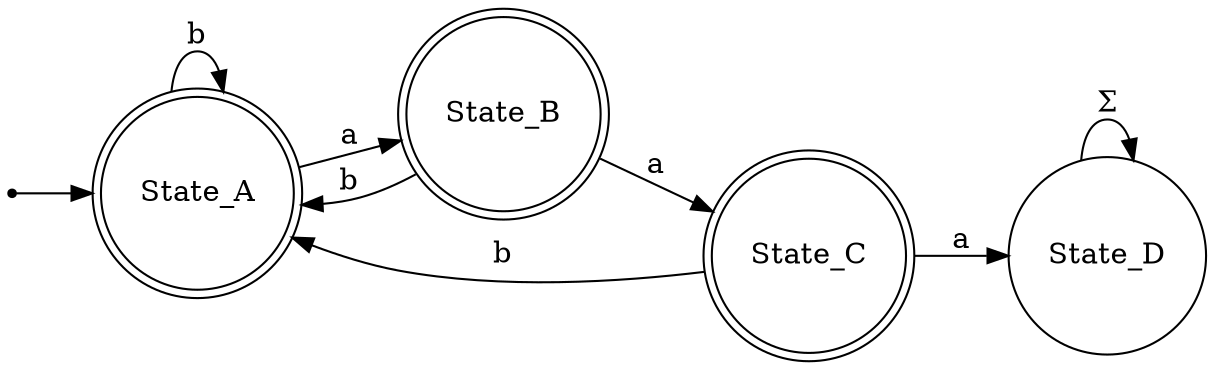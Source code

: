digraph tomitas_4 {
	rankdir=LR;
	size=8.5;
	start->State_A;
	State_A->State_A[ label=b ];
	State_A->State_B[ label=a ];
	State_B->State_A[ label=b ];
	State_B->State_C[ label=a ];
	State_C->State_A[ label=b ];
	State_C->State_D[ label=a ];
	State_D->State_D[ label=Σ ];
	State_A [ shape=doublecircle ];
	State_B [ shape=doublecircle ];
	State_C [ shape=doublecircle ];
	State_D [ shape=circle ];
	start [ shape=point ];

}
